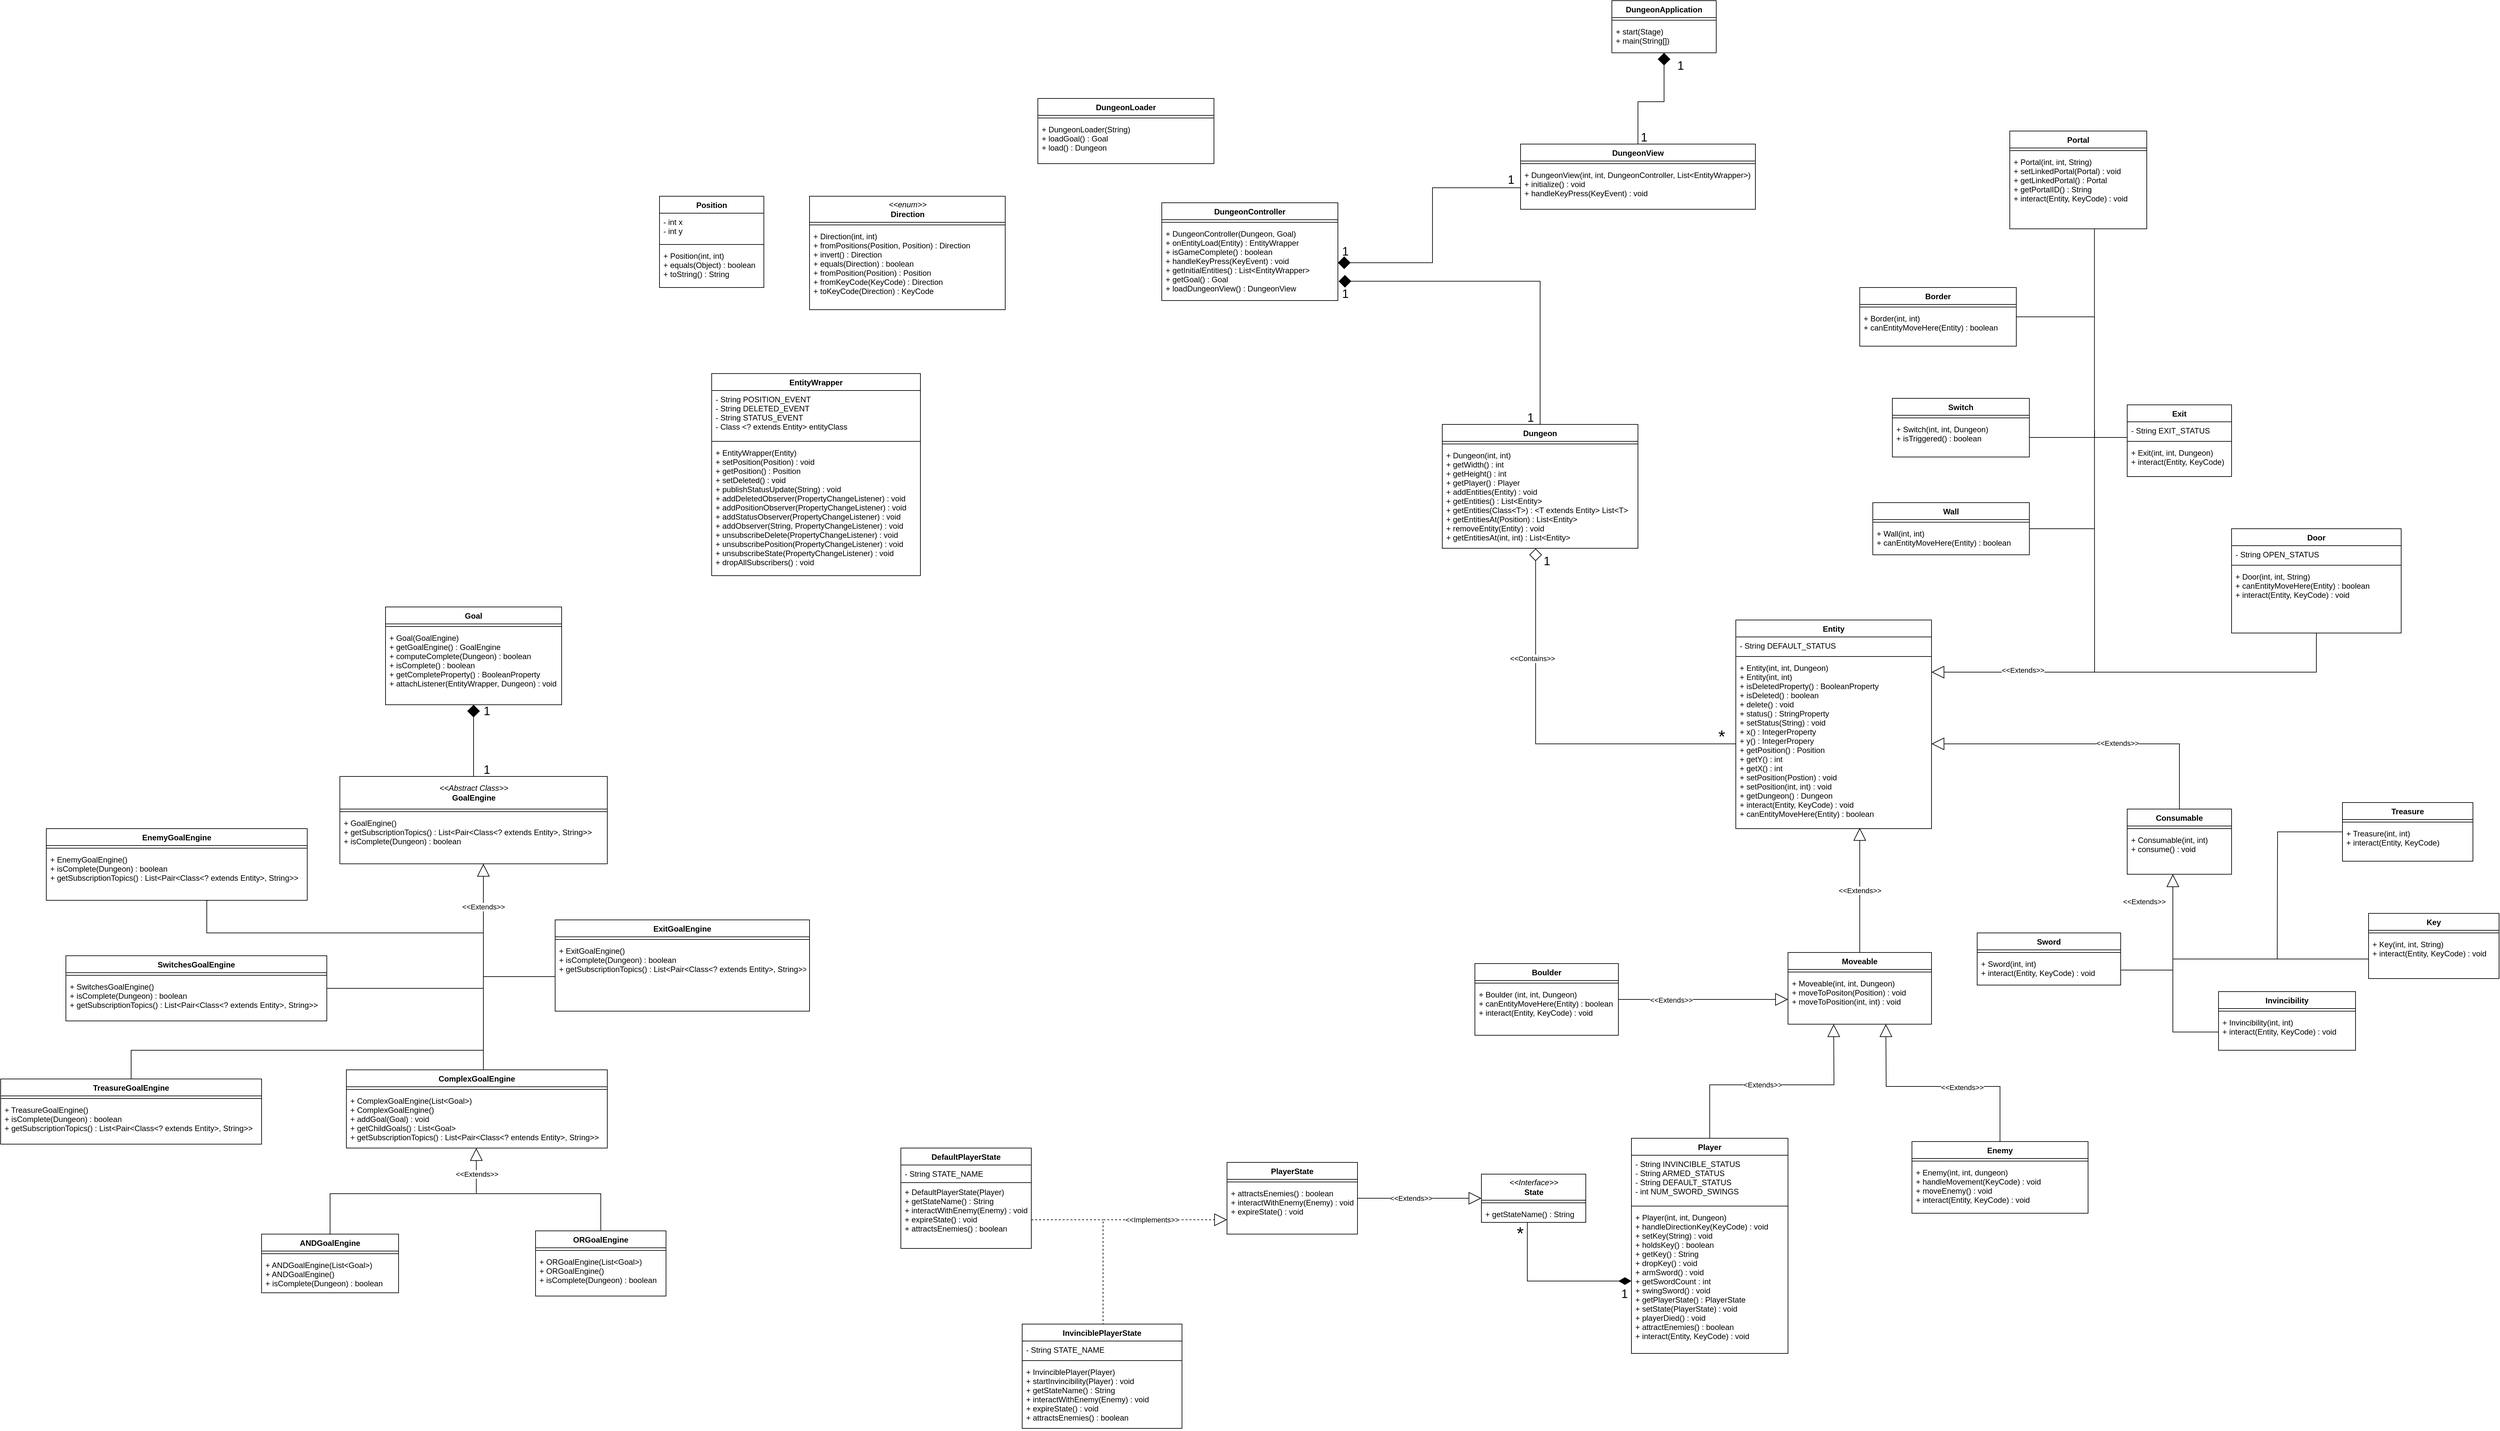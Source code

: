 <mxfile version="13.4.6" type="device"><diagram id="7VzgGKelNf8U2EnsqNXN" name="Page-1"><mxGraphModel dx="2218" dy="899" grid="1" gridSize="10" guides="1" tooltips="1" connect="1" arrows="1" fold="1" page="1" pageScale="1" pageWidth="827" pageHeight="1169" math="0" shadow="0"><root><mxCell id="0"/><mxCell id="1" parent="0"/><mxCell id="aM9Jt6fjU_p7ioCQJolm-163" style="edgeStyle=orthogonalEdgeStyle;rounded=0;orthogonalLoop=1;jettySize=auto;html=1;endArrow=block;endFill=0;endSize=17;" edge="1" parent="1" source="aM9Jt6fjU_p7ioCQJolm-29" target="aM9Jt6fjU_p7ioCQJolm-64"><mxGeometry relative="1" as="geometry"><Array as="points"><mxPoint x="2980" y="1080"/></Array></mxGeometry></mxCell><mxCell id="aM9Jt6fjU_p7ioCQJolm-164" value="&amp;lt;&amp;lt;Extends&amp;gt;&amp;gt;" style="edgeLabel;html=1;align=center;verticalAlign=middle;resizable=0;points=[];" vertex="1" connectable="0" parent="aM9Jt6fjU_p7ioCQJolm-163"><mxGeometry x="-0.045" y="1" relative="1" as="geometry"><mxPoint x="-200" y="-4" as="offset"/></mxGeometry></mxCell><mxCell id="aM9Jt6fjU_p7ioCQJolm-69" value="Exit" style="swimlane;fontStyle=1;align=center;verticalAlign=top;childLayout=stackLayout;horizontal=1;startSize=26;horizontalStack=0;resizeParent=1;resizeParentMax=0;resizeLast=0;collapsible=1;marginBottom=0;" vertex="1" parent="1"><mxGeometry x="2690" y="670" width="160" height="110" as="geometry"/></mxCell><mxCell id="aM9Jt6fjU_p7ioCQJolm-70" value="- String EXIT_STATUS" style="text;strokeColor=none;fillColor=none;align=left;verticalAlign=top;spacingLeft=4;spacingRight=4;overflow=hidden;rotatable=0;points=[[0,0.5],[1,0.5]];portConstraint=eastwest;" vertex="1" parent="aM9Jt6fjU_p7ioCQJolm-69"><mxGeometry y="26" width="160" height="26" as="geometry"/></mxCell><mxCell id="aM9Jt6fjU_p7ioCQJolm-71" value="" style="line;strokeWidth=1;fillColor=none;align=left;verticalAlign=middle;spacingTop=-1;spacingLeft=3;spacingRight=3;rotatable=0;labelPosition=right;points=[];portConstraint=eastwest;" vertex="1" parent="aM9Jt6fjU_p7ioCQJolm-69"><mxGeometry y="52" width="160" height="8" as="geometry"/></mxCell><mxCell id="aM9Jt6fjU_p7ioCQJolm-72" value="+ Exit(int, int, Dungeon)&#10;+ interact(Entity, KeyCode)" style="text;strokeColor=none;fillColor=none;align=left;verticalAlign=top;spacingLeft=4;spacingRight=4;overflow=hidden;rotatable=0;points=[[0,0.5],[1,0.5]];portConstraint=eastwest;" vertex="1" parent="aM9Jt6fjU_p7ioCQJolm-69"><mxGeometry y="60" width="160" height="50" as="geometry"/></mxCell><mxCell id="aM9Jt6fjU_p7ioCQJolm-173" style="edgeStyle=orthogonalEdgeStyle;rounded=0;orthogonalLoop=1;jettySize=auto;html=1;endArrow=none;endFill=0;endSize=17;" edge="1" parent="1" source="aM9Jt6fjU_p7ioCQJolm-127"><mxGeometry relative="1" as="geometry"><mxPoint x="2640" y="710.0" as="targetPoint"/><Array as="points"><mxPoint x="2640" y="720"/></Array></mxGeometry></mxCell><mxCell id="aM9Jt6fjU_p7ioCQJolm-127" value="Switch" style="swimlane;fontStyle=1;align=center;verticalAlign=top;childLayout=stackLayout;horizontal=1;startSize=26;horizontalStack=0;resizeParent=1;resizeParentMax=0;resizeLast=0;collapsible=1;marginBottom=0;" vertex="1" parent="1"><mxGeometry x="2330" y="660" width="210" height="90" as="geometry"/></mxCell><mxCell id="aM9Jt6fjU_p7ioCQJolm-129" value="" style="line;strokeWidth=1;fillColor=none;align=left;verticalAlign=middle;spacingTop=-1;spacingLeft=3;spacingRight=3;rotatable=0;labelPosition=right;points=[];portConstraint=eastwest;" vertex="1" parent="aM9Jt6fjU_p7ioCQJolm-127"><mxGeometry y="26" width="210" height="8" as="geometry"/></mxCell><mxCell id="aM9Jt6fjU_p7ioCQJolm-130" value="+ Switch(int, int, Dungeon)&#10;+ isTriggered() : boolean" style="text;strokeColor=none;fillColor=none;align=left;verticalAlign=top;spacingLeft=4;spacingRight=4;overflow=hidden;rotatable=0;points=[[0,0.5],[1,0.5]];portConstraint=eastwest;" vertex="1" parent="aM9Jt6fjU_p7ioCQJolm-127"><mxGeometry y="34" width="210" height="56" as="geometry"/></mxCell><mxCell id="aM9Jt6fjU_p7ioCQJolm-209" style="edgeStyle=orthogonalEdgeStyle;rounded=0;orthogonalLoop=1;jettySize=auto;html=1;entryX=0.5;entryY=0;entryDx=0;entryDy=0;startArrow=diamond;startFill=1;startSize=17;endArrow=none;endFill=0;endSize=17;strokeWidth=1;" edge="1" parent="1" source="aM9Jt6fjU_p7ioCQJolm-37" target="aM9Jt6fjU_p7ioCQJolm-49"><mxGeometry relative="1" as="geometry"/></mxCell><mxCell id="aM9Jt6fjU_p7ioCQJolm-37" value="DungeonApplication" style="swimlane;fontStyle=1;align=center;verticalAlign=top;childLayout=stackLayout;horizontal=1;startSize=26;horizontalStack=0;resizeParent=1;resizeParentMax=0;resizeLast=0;collapsible=1;marginBottom=0;" vertex="1" parent="1"><mxGeometry x="1900" y="50" width="160" height="80" as="geometry"/></mxCell><mxCell id="aM9Jt6fjU_p7ioCQJolm-39" value="" style="line;strokeWidth=1;fillColor=none;align=left;verticalAlign=middle;spacingTop=-1;spacingLeft=3;spacingRight=3;rotatable=0;labelPosition=right;points=[];portConstraint=eastwest;" vertex="1" parent="aM9Jt6fjU_p7ioCQJolm-37"><mxGeometry y="26" width="160" height="8" as="geometry"/></mxCell><mxCell id="aM9Jt6fjU_p7ioCQJolm-40" value="+ start(Stage)&#10;+ main(String[])" style="text;strokeColor=none;fillColor=none;align=left;verticalAlign=top;spacingLeft=4;spacingRight=4;overflow=hidden;rotatable=0;points=[[0,0.5],[1,0.5]];portConstraint=eastwest;" vertex="1" parent="aM9Jt6fjU_p7ioCQJolm-37"><mxGeometry y="34" width="160" height="46" as="geometry"/></mxCell><mxCell id="aM9Jt6fjU_p7ioCQJolm-61" value="Entity" style="swimlane;fontStyle=1;align=center;verticalAlign=top;childLayout=stackLayout;horizontal=1;startSize=26;horizontalStack=0;resizeParent=1;resizeParentMax=0;resizeLast=0;collapsible=1;marginBottom=0;" vertex="1" parent="1"><mxGeometry x="2090" y="1000" width="300" height="320" as="geometry"/></mxCell><mxCell id="aM9Jt6fjU_p7ioCQJolm-62" value="- String DEFAULT_STATUS" style="text;strokeColor=none;fillColor=none;align=left;verticalAlign=top;spacingLeft=4;spacingRight=4;overflow=hidden;rotatable=0;points=[[0,0.5],[1,0.5]];portConstraint=eastwest;" vertex="1" parent="aM9Jt6fjU_p7ioCQJolm-61"><mxGeometry y="26" width="300" height="26" as="geometry"/></mxCell><mxCell id="aM9Jt6fjU_p7ioCQJolm-63" value="" style="line;strokeWidth=1;fillColor=none;align=left;verticalAlign=middle;spacingTop=-1;spacingLeft=3;spacingRight=3;rotatable=0;labelPosition=right;points=[];portConstraint=eastwest;" vertex="1" parent="aM9Jt6fjU_p7ioCQJolm-61"><mxGeometry y="52" width="300" height="8" as="geometry"/></mxCell><mxCell id="aM9Jt6fjU_p7ioCQJolm-64" value="+ Entity(int, int, Dungeon)&#10;+ Entity(int, int)&#10;+ isDeletedProperty() : BooleanProperty&#10;+ isDeleted() : boolean&#10;+ delete() : void&#10;+ status() : StringProperty&#10;+ setStatus(String) : void&#10;+ x() : IntegerProperty&#10;+ y() : IntegerPropery&#10;+ getPosition() : Position&#10;+ getY() : int&#10;+ getX() : int&#10;+ setPosition(Postion) : void&#10;+ setPosition(int, int) : void&#10;+ getDungeon() : Dungeon&#10;+ interact(Entity, KeyCode) : void&#10;+ canEntityMoveHere(Entity) : boolean&#10;" style="text;strokeColor=none;fillColor=none;align=left;verticalAlign=top;spacingLeft=4;spacingRight=4;overflow=hidden;rotatable=0;points=[[0,0.5],[1,0.5]];portConstraint=eastwest;" vertex="1" parent="aM9Jt6fjU_p7ioCQJolm-61"><mxGeometry y="60" width="300" height="260" as="geometry"/></mxCell><mxCell id="aM9Jt6fjU_p7ioCQJolm-29" value="Door" style="swimlane;fontStyle=1;align=center;verticalAlign=top;childLayout=stackLayout;horizontal=1;startSize=26;horizontalStack=0;resizeParent=1;resizeParentMax=0;resizeLast=0;collapsible=1;marginBottom=0;" vertex="1" parent="1"><mxGeometry x="2850" y="860" width="260" height="160" as="geometry"/></mxCell><mxCell id="aM9Jt6fjU_p7ioCQJolm-30" value="- String OPEN_STATUS" style="text;strokeColor=none;fillColor=none;align=left;verticalAlign=top;spacingLeft=4;spacingRight=4;overflow=hidden;rotatable=0;points=[[0,0.5],[1,0.5]];portConstraint=eastwest;" vertex="1" parent="aM9Jt6fjU_p7ioCQJolm-29"><mxGeometry y="26" width="260" height="26" as="geometry"/></mxCell><mxCell id="aM9Jt6fjU_p7ioCQJolm-31" value="" style="line;strokeWidth=1;fillColor=none;align=left;verticalAlign=middle;spacingTop=-1;spacingLeft=3;spacingRight=3;rotatable=0;labelPosition=right;points=[];portConstraint=eastwest;" vertex="1" parent="aM9Jt6fjU_p7ioCQJolm-29"><mxGeometry y="52" width="260" height="8" as="geometry"/></mxCell><mxCell id="aM9Jt6fjU_p7ioCQJolm-32" value="+ Door(int, int, String)&#10;+ canEntityMoveHere(Entity) : boolean&#10;+ interact(Entity, KeyCode) : void" style="text;strokeColor=none;fillColor=none;align=left;verticalAlign=top;spacingLeft=4;spacingRight=4;overflow=hidden;rotatable=0;points=[[0,0.5],[1,0.5]];portConstraint=eastwest;" vertex="1" parent="aM9Jt6fjU_p7ioCQJolm-29"><mxGeometry y="60" width="260" height="100" as="geometry"/></mxCell><mxCell id="aM9Jt6fjU_p7ioCQJolm-49" value="DungeonView" style="swimlane;fontStyle=1;align=center;verticalAlign=top;childLayout=stackLayout;horizontal=1;startSize=26;horizontalStack=0;resizeParent=1;resizeParentMax=0;resizeLast=0;collapsible=1;marginBottom=0;" vertex="1" parent="1"><mxGeometry x="1760" y="270" width="360" height="100" as="geometry"/></mxCell><mxCell id="aM9Jt6fjU_p7ioCQJolm-51" value="" style="line;strokeWidth=1;fillColor=none;align=left;verticalAlign=middle;spacingTop=-1;spacingLeft=3;spacingRight=3;rotatable=0;labelPosition=right;points=[];portConstraint=eastwest;" vertex="1" parent="aM9Jt6fjU_p7ioCQJolm-49"><mxGeometry y="26" width="360" height="8" as="geometry"/></mxCell><mxCell id="aM9Jt6fjU_p7ioCQJolm-52" value="+ DungeonView(int, int, DungeonController, List&lt;EntityWrapper&gt;)&#10;+ initialize() : void&#10;+ handleKeyPress(KeyEvent) : void" style="text;strokeColor=none;fillColor=none;align=left;verticalAlign=top;spacingLeft=4;spacingRight=4;overflow=hidden;rotatable=0;points=[[0,0.5],[1,0.5]];portConstraint=eastwest;" vertex="1" parent="aM9Jt6fjU_p7ioCQJolm-49"><mxGeometry y="34" width="360" height="66" as="geometry"/></mxCell><mxCell id="aM9Jt6fjU_p7ioCQJolm-45" value="DungeonLoader" style="swimlane;fontStyle=1;align=center;verticalAlign=top;childLayout=stackLayout;horizontal=1;startSize=26;horizontalStack=0;resizeParent=1;resizeParentMax=0;resizeLast=0;collapsible=1;marginBottom=0;" vertex="1" parent="1"><mxGeometry x="1020" y="200" width="270" height="100" as="geometry"/></mxCell><mxCell id="aM9Jt6fjU_p7ioCQJolm-47" value="" style="line;strokeWidth=1;fillColor=none;align=left;verticalAlign=middle;spacingTop=-1;spacingLeft=3;spacingRight=3;rotatable=0;labelPosition=right;points=[];portConstraint=eastwest;" vertex="1" parent="aM9Jt6fjU_p7ioCQJolm-45"><mxGeometry y="26" width="270" height="8" as="geometry"/></mxCell><mxCell id="aM9Jt6fjU_p7ioCQJolm-48" value="+ DungeonLoader(String)&#10;+ loadGoal() : Goal&#10;+ load() : Dungeon" style="text;strokeColor=none;fillColor=none;align=left;verticalAlign=top;spacingLeft=4;spacingRight=4;overflow=hidden;rotatable=0;points=[[0,0.5],[1,0.5]];portConstraint=eastwest;" vertex="1" parent="aM9Jt6fjU_p7ioCQJolm-45"><mxGeometry y="34" width="270" height="66" as="geometry"/></mxCell><mxCell id="aM9Jt6fjU_p7ioCQJolm-25" value="Direction" style="swimlane;fontStyle=1;align=center;verticalAlign=top;childLayout=stackLayout;horizontal=1;startSize=0;horizontalStack=0;resizeParent=1;resizeParentMax=0;resizeLast=0;collapsible=1;marginBottom=0;" vertex="1" parent="1"><mxGeometry x="670" y="350" width="300" height="174" as="geometry"/></mxCell><mxCell id="aM9Jt6fjU_p7ioCQJolm-221" value="&lt;i&gt;&amp;lt;&amp;lt;enum&amp;gt;&amp;gt;&lt;/i&gt;&lt;br&gt;&lt;b&gt;Direction&lt;/b&gt;" style="html=1;" vertex="1" parent="aM9Jt6fjU_p7ioCQJolm-25"><mxGeometry width="300" height="40" as="geometry"/></mxCell><mxCell id="aM9Jt6fjU_p7ioCQJolm-27" value="" style="line;strokeWidth=1;fillColor=none;align=left;verticalAlign=middle;spacingTop=-1;spacingLeft=3;spacingRight=3;rotatable=0;labelPosition=right;points=[];portConstraint=eastwest;" vertex="1" parent="aM9Jt6fjU_p7ioCQJolm-25"><mxGeometry y="40" width="300" height="8" as="geometry"/></mxCell><mxCell id="aM9Jt6fjU_p7ioCQJolm-28" value="+ Direction(int, int)&#10;+ fromPositions(Position, Position) : Direction&#10;+ invert() : Direction&#10;+ equals(Direction) : boolean&#10;+ fromPosition(Position) : Position&#10;+ fromKeyCode(KeyCode) : Direction&#10;+ toKeyCode(Direction) : KeyCode" style="text;strokeColor=none;fillColor=none;align=left;verticalAlign=top;spacingLeft=4;spacingRight=4;overflow=hidden;rotatable=0;points=[[0,0.5],[1,0.5]];portConstraint=eastwest;" vertex="1" parent="aM9Jt6fjU_p7ioCQJolm-25"><mxGeometry y="48" width="300" height="126" as="geometry"/></mxCell><mxCell id="aM9Jt6fjU_p7ioCQJolm-94" value="Key" style="swimlane;fontStyle=1;align=center;verticalAlign=top;childLayout=stackLayout;horizontal=1;startSize=26;horizontalStack=0;resizeParent=1;resizeParentMax=0;resizeLast=0;collapsible=1;marginBottom=0;" vertex="1" parent="1"><mxGeometry x="3060" y="1450" width="200" height="100" as="geometry"/></mxCell><mxCell id="aM9Jt6fjU_p7ioCQJolm-96" value="" style="line;strokeWidth=1;fillColor=none;align=left;verticalAlign=middle;spacingTop=-1;spacingLeft=3;spacingRight=3;rotatable=0;labelPosition=right;points=[];portConstraint=eastwest;" vertex="1" parent="aM9Jt6fjU_p7ioCQJolm-94"><mxGeometry y="26" width="200" height="8" as="geometry"/></mxCell><mxCell id="aM9Jt6fjU_p7ioCQJolm-97" value="+ Key(int, int, String)&#10;+ interact(Entity, KeyCode) : void" style="text;strokeColor=none;fillColor=none;align=left;verticalAlign=top;spacingLeft=4;spacingRight=4;overflow=hidden;rotatable=0;points=[[0,0.5],[1,0.5]];portConstraint=eastwest;" vertex="1" parent="aM9Jt6fjU_p7ioCQJolm-94"><mxGeometry y="34" width="200" height="66" as="geometry"/></mxCell><mxCell id="aM9Jt6fjU_p7ioCQJolm-177" style="edgeStyle=orthogonalEdgeStyle;rounded=0;orthogonalLoop=1;jettySize=auto;html=1;endArrow=none;endFill=0;endSize=17;" edge="1" parent="1" source="aM9Jt6fjU_p7ioCQJolm-147"><mxGeometry relative="1" as="geometry"><mxPoint x="2640" y="860" as="targetPoint"/></mxGeometry></mxCell><mxCell id="aM9Jt6fjU_p7ioCQJolm-147" value="Wall" style="swimlane;fontStyle=1;align=center;verticalAlign=top;childLayout=stackLayout;horizontal=1;startSize=26;horizontalStack=0;resizeParent=1;resizeParentMax=0;resizeLast=0;collapsible=1;marginBottom=0;" vertex="1" parent="1"><mxGeometry x="2300" y="820" width="240" height="80" as="geometry"/></mxCell><mxCell id="aM9Jt6fjU_p7ioCQJolm-149" value="" style="line;strokeWidth=1;fillColor=none;align=left;verticalAlign=middle;spacingTop=-1;spacingLeft=3;spacingRight=3;rotatable=0;labelPosition=right;points=[];portConstraint=eastwest;" vertex="1" parent="aM9Jt6fjU_p7ioCQJolm-147"><mxGeometry y="26" width="240" height="8" as="geometry"/></mxCell><mxCell id="aM9Jt6fjU_p7ioCQJolm-150" value="+ Wall(int, int)&#10;+ canEntityMoveHere(Entity) : boolean" style="text;strokeColor=none;fillColor=none;align=left;verticalAlign=top;spacingLeft=4;spacingRight=4;overflow=hidden;rotatable=0;points=[[0,0.5],[1,0.5]];portConstraint=eastwest;" vertex="1" parent="aM9Jt6fjU_p7ioCQJolm-147"><mxGeometry y="34" width="240" height="46" as="geometry"/></mxCell><mxCell id="aM9Jt6fjU_p7ioCQJolm-157" style="edgeStyle=orthogonalEdgeStyle;rounded=0;orthogonalLoop=1;jettySize=auto;html=1;exitX=0.5;exitY=0;exitDx=0;exitDy=0;endArrow=block;endFill=0;endSize=17;" edge="1" parent="1" source="aM9Jt6fjU_p7ioCQJolm-106"><mxGeometry relative="1" as="geometry"><mxPoint x="2240" y="1620" as="targetPoint"/></mxGeometry></mxCell><mxCell id="aM9Jt6fjU_p7ioCQJolm-158" value="&amp;lt;Extends&amp;gt;&amp;gt;" style="edgeLabel;html=1;align=center;verticalAlign=middle;resizable=0;points=[];" vertex="1" connectable="0" parent="aM9Jt6fjU_p7ioCQJolm-157"><mxGeometry x="-0.161" y="2" relative="1" as="geometry"><mxPoint x="9.47" y="1.47" as="offset"/></mxGeometry></mxCell><mxCell id="aM9Jt6fjU_p7ioCQJolm-119" value="Position" style="swimlane;fontStyle=1;align=center;verticalAlign=top;childLayout=stackLayout;horizontal=1;startSize=26;horizontalStack=0;resizeParent=1;resizeParentMax=0;resizeLast=0;collapsible=1;marginBottom=0;" vertex="1" parent="1"><mxGeometry x="440" y="350" width="160" height="140" as="geometry"/></mxCell><mxCell id="aM9Jt6fjU_p7ioCQJolm-120" value="- int x&#10;- int y" style="text;strokeColor=none;fillColor=none;align=left;verticalAlign=top;spacingLeft=4;spacingRight=4;overflow=hidden;rotatable=0;points=[[0,0.5],[1,0.5]];portConstraint=eastwest;" vertex="1" parent="aM9Jt6fjU_p7ioCQJolm-119"><mxGeometry y="26" width="160" height="44" as="geometry"/></mxCell><mxCell id="aM9Jt6fjU_p7ioCQJolm-121" value="" style="line;strokeWidth=1;fillColor=none;align=left;verticalAlign=middle;spacingTop=-1;spacingLeft=3;spacingRight=3;rotatable=0;labelPosition=right;points=[];portConstraint=eastwest;" vertex="1" parent="aM9Jt6fjU_p7ioCQJolm-119"><mxGeometry y="70" width="160" height="8" as="geometry"/></mxCell><mxCell id="aM9Jt6fjU_p7ioCQJolm-122" value="+ Position(int, int)&#10;+ equals(Object) : boolean&#10;+ toString() : String" style="text;strokeColor=none;fillColor=none;align=left;verticalAlign=top;spacingLeft=4;spacingRight=4;overflow=hidden;rotatable=0;points=[[0,0.5],[1,0.5]];portConstraint=eastwest;" vertex="1" parent="aM9Jt6fjU_p7ioCQJolm-119"><mxGeometry y="78" width="160" height="62" as="geometry"/></mxCell><mxCell id="aM9Jt6fjU_p7ioCQJolm-207" style="edgeStyle=orthogonalEdgeStyle;rounded=0;orthogonalLoop=1;jettySize=auto;html=1;entryX=0.5;entryY=0;entryDx=0;entryDy=0;startArrow=diamond;startFill=1;startSize=17;endArrow=none;endFill=0;endSize=17;strokeWidth=1;exitX=1.004;exitY=0.745;exitDx=0;exitDy=0;exitPerimeter=0;" edge="1" parent="1" source="aM9Jt6fjU_p7ioCQJolm-44" target="aM9Jt6fjU_p7ioCQJolm-33"><mxGeometry relative="1" as="geometry"><Array as="points"><mxPoint x="1790" y="480"/></Array></mxGeometry></mxCell><mxCell id="aM9Jt6fjU_p7ioCQJolm-41" value="DungeonController" style="swimlane;fontStyle=1;align=center;verticalAlign=top;childLayout=stackLayout;horizontal=1;startSize=26;horizontalStack=0;resizeParent=1;resizeParentMax=0;resizeLast=0;collapsible=1;marginBottom=0;" vertex="1" parent="1"><mxGeometry x="1210" y="360" width="270" height="150" as="geometry"/></mxCell><mxCell id="aM9Jt6fjU_p7ioCQJolm-43" value="" style="line;strokeWidth=1;fillColor=none;align=left;verticalAlign=middle;spacingTop=-1;spacingLeft=3;spacingRight=3;rotatable=0;labelPosition=right;points=[];portConstraint=eastwest;" vertex="1" parent="aM9Jt6fjU_p7ioCQJolm-41"><mxGeometry y="26" width="270" height="8" as="geometry"/></mxCell><mxCell id="aM9Jt6fjU_p7ioCQJolm-44" value="+ DungeonController(Dungeon, Goal)&#10;+ onEntityLoad(Entity) : EntityWrapper&#10;+ isGameComplete() : boolean&#10;+ handleKeyPress(KeyEvent) : void&#10;+ getInitialEntities() : List&lt;EntityWrapper&gt;&#10;+ getGoal() : Goal&#10;+ loadDungeonView() : DungeonView" style="text;strokeColor=none;fillColor=none;align=left;verticalAlign=top;spacingLeft=4;spacingRight=4;overflow=hidden;rotatable=0;points=[[0,0.5],[1,0.5]];portConstraint=eastwest;" vertex="1" parent="aM9Jt6fjU_p7ioCQJolm-41"><mxGeometry y="34" width="270" height="116" as="geometry"/></mxCell><mxCell id="aM9Jt6fjU_p7ioCQJolm-65" value="EntityWrapper" style="swimlane;fontStyle=1;align=center;verticalAlign=top;childLayout=stackLayout;horizontal=1;startSize=26;horizontalStack=0;resizeParent=1;resizeParentMax=0;resizeLast=0;collapsible=1;marginBottom=0;" vertex="1" parent="1"><mxGeometry x="520" y="622" width="320" height="310" as="geometry"/></mxCell><mxCell id="aM9Jt6fjU_p7ioCQJolm-66" value="- String POSITION_EVENT&#10;- String DELETED_EVENT&#10;- String STATUS_EVENT&#10;- Class &lt;? extends Entity&gt; entityClass" style="text;strokeColor=none;fillColor=none;align=left;verticalAlign=top;spacingLeft=4;spacingRight=4;overflow=hidden;rotatable=0;points=[[0,0.5],[1,0.5]];portConstraint=eastwest;" vertex="1" parent="aM9Jt6fjU_p7ioCQJolm-65"><mxGeometry y="26" width="320" height="74" as="geometry"/></mxCell><mxCell id="aM9Jt6fjU_p7ioCQJolm-67" value="" style="line;strokeWidth=1;fillColor=none;align=left;verticalAlign=middle;spacingTop=-1;spacingLeft=3;spacingRight=3;rotatable=0;labelPosition=right;points=[];portConstraint=eastwest;" vertex="1" parent="aM9Jt6fjU_p7ioCQJolm-65"><mxGeometry y="100" width="320" height="8" as="geometry"/></mxCell><mxCell id="aM9Jt6fjU_p7ioCQJolm-68" value="+ EntityWrapper(Entity)&#10;+ setPosition(Position) : void&#10;+ getPosition() : Position&#10;+ setDeleted() : void&#10;+ publishStatusUpdate(String) : void&#10;+ addDeletedObserver(PropertyChangeListener) : void&#10;+ addPositionObserver(PropertyChangeListener) : void&#10;+ addStatusObserver(PropertyChangeListener) : void&#10;+ addObserver(String, PropertyChangeListener) : void&#10;+ unsubscribeDelete(PropertyChangeListener) : void&#10;+ unsubscribePosition(PropertyChangeListener) : void&#10;+ unsubscribeState(PropertyChangeListener) : void&#10;+ dropAllSubscribers() : void" style="text;strokeColor=none;fillColor=none;align=left;verticalAlign=top;spacingLeft=4;spacingRight=4;overflow=hidden;rotatable=0;points=[[0,0.5],[1,0.5]];portConstraint=eastwest;" vertex="1" parent="aM9Jt6fjU_p7ioCQJolm-65"><mxGeometry y="108" width="320" height="202" as="geometry"/></mxCell><mxCell id="aM9Jt6fjU_p7ioCQJolm-106" value="Player" style="swimlane;fontStyle=1;align=center;verticalAlign=top;childLayout=stackLayout;horizontal=1;startSize=26;horizontalStack=0;resizeParent=1;resizeParentMax=0;resizeLast=0;collapsible=1;marginBottom=0;" vertex="1" parent="1"><mxGeometry x="1930" y="1795" width="240" height="330" as="geometry"/></mxCell><mxCell id="aM9Jt6fjU_p7ioCQJolm-107" value="- String INVINCIBLE_STATUS&#10;- String ARMED_STATUS&#10;- String DEFAULT_STATUS&#10;- int NUM_SWORD_SWINGS" style="text;strokeColor=none;fillColor=none;align=left;verticalAlign=top;spacingLeft=4;spacingRight=4;overflow=hidden;rotatable=0;points=[[0,0.5],[1,0.5]];portConstraint=eastwest;" vertex="1" parent="aM9Jt6fjU_p7ioCQJolm-106"><mxGeometry y="26" width="240" height="74" as="geometry"/></mxCell><mxCell id="aM9Jt6fjU_p7ioCQJolm-108" value="" style="line;strokeWidth=1;fillColor=none;align=left;verticalAlign=middle;spacingTop=-1;spacingLeft=3;spacingRight=3;rotatable=0;labelPosition=right;points=[];portConstraint=eastwest;" vertex="1" parent="aM9Jt6fjU_p7ioCQJolm-106"><mxGeometry y="100" width="240" height="8" as="geometry"/></mxCell><mxCell id="aM9Jt6fjU_p7ioCQJolm-109" value="+ Player(int, int, Dungeon)&#10;+ handleDirectionKey(KeyCode) : void&#10;+ setKey(String) : void&#10;+ holdsKey() : boolean&#10;+ getKey() : String&#10;+ dropKey() : void&#10;+ armSword() : void&#10;+ getSwordCount : int&#10;+ swingSword() : void&#10;+ getPlayerState() : PlayerState&#10;+ setState(PlayerState) : void&#10;+ playerDied() : void&#10;+ attractEnemies() : boolean&#10;+ interact(Entity, KeyCode) : void" style="text;strokeColor=none;fillColor=none;align=left;verticalAlign=top;spacingLeft=4;spacingRight=4;overflow=hidden;rotatable=0;points=[[0,0.5],[1,0.5]];portConstraint=eastwest;" vertex="1" parent="aM9Jt6fjU_p7ioCQJolm-106"><mxGeometry y="108" width="240" height="222" as="geometry"/></mxCell><mxCell id="aM9Jt6fjU_p7ioCQJolm-159" style="edgeStyle=orthogonalEdgeStyle;rounded=0;orthogonalLoop=1;jettySize=auto;html=1;exitX=0.5;exitY=0;exitDx=0;exitDy=0;endArrow=block;endFill=0;endSize=17;" edge="1" parent="1" source="aM9Jt6fjU_p7ioCQJolm-53"><mxGeometry relative="1" as="geometry"><mxPoint x="2320" y="1620" as="targetPoint"/></mxGeometry></mxCell><mxCell id="aM9Jt6fjU_p7ioCQJolm-160" value="&amp;lt;&amp;lt;Extends&amp;gt;&amp;gt;" style="edgeLabel;html=1;align=center;verticalAlign=middle;resizable=0;points=[];" vertex="1" connectable="0" parent="aM9Jt6fjU_p7ioCQJolm-159"><mxGeometry x="-0.196" y="1" relative="1" as="geometry"><mxPoint as="offset"/></mxGeometry></mxCell><mxCell id="aM9Jt6fjU_p7ioCQJolm-53" value="Enemy" style="swimlane;fontStyle=1;align=center;verticalAlign=top;childLayout=stackLayout;horizontal=1;startSize=26;horizontalStack=0;resizeParent=1;resizeParentMax=0;resizeLast=0;collapsible=1;marginBottom=0;" vertex="1" parent="1"><mxGeometry x="2360" y="1800" width="270" height="110" as="geometry"/></mxCell><mxCell id="aM9Jt6fjU_p7ioCQJolm-55" value="" style="line;strokeWidth=1;fillColor=none;align=left;verticalAlign=middle;spacingTop=-1;spacingLeft=3;spacingRight=3;rotatable=0;labelPosition=right;points=[];portConstraint=eastwest;" vertex="1" parent="aM9Jt6fjU_p7ioCQJolm-53"><mxGeometry y="26" width="270" height="8" as="geometry"/></mxCell><mxCell id="aM9Jt6fjU_p7ioCQJolm-56" value="+ Enemy(int, int, dungeon) &#10;+ handleMovement(KeyCode) : void&#10;+ moveEnemy() : void&#10;+ interact(Entity, KeyCode) : void" style="text;strokeColor=none;fillColor=none;align=left;verticalAlign=top;spacingLeft=4;spacingRight=4;overflow=hidden;rotatable=0;points=[[0,0.5],[1,0.5]];portConstraint=eastwest;" vertex="1" parent="aM9Jt6fjU_p7ioCQJolm-53"><mxGeometry y="34" width="270" height="76" as="geometry"/></mxCell><mxCell id="aM9Jt6fjU_p7ioCQJolm-161" style="edgeStyle=orthogonalEdgeStyle;rounded=0;orthogonalLoop=1;jettySize=auto;html=1;entryX=0;entryY=0.5;entryDx=0;entryDy=0;endArrow=block;endFill=0;endSize=17;" edge="1" parent="1" source="aM9Jt6fjU_p7ioCQJolm-9" target="aM9Jt6fjU_p7ioCQJolm-101"><mxGeometry relative="1" as="geometry"/></mxCell><mxCell id="aM9Jt6fjU_p7ioCQJolm-162" value="&amp;lt;&amp;lt;Extends&amp;gt;&amp;gt;" style="edgeLabel;html=1;align=center;verticalAlign=middle;resizable=0;points=[];" vertex="1" connectable="0" parent="aM9Jt6fjU_p7ioCQJolm-161"><mxGeometry x="-0.377" y="-1" relative="1" as="geometry"><mxPoint as="offset"/></mxGeometry></mxCell><mxCell id="aM9Jt6fjU_p7ioCQJolm-9" value="Boulder" style="swimlane;fontStyle=1;align=center;verticalAlign=top;childLayout=stackLayout;horizontal=1;startSize=26;horizontalStack=0;resizeParent=1;resizeParentMax=0;resizeLast=0;collapsible=1;marginBottom=0;" vertex="1" parent="1"><mxGeometry x="1690" y="1527" width="220" height="110" as="geometry"/></mxCell><mxCell id="aM9Jt6fjU_p7ioCQJolm-11" value="" style="line;strokeWidth=1;fillColor=none;align=left;verticalAlign=middle;spacingTop=-1;spacingLeft=3;spacingRight=3;rotatable=0;labelPosition=right;points=[];portConstraint=eastwest;" vertex="1" parent="aM9Jt6fjU_p7ioCQJolm-9"><mxGeometry y="26" width="220" height="8" as="geometry"/></mxCell><mxCell id="aM9Jt6fjU_p7ioCQJolm-12" value="+ Boulder (int, int, Dungeon)&#10;+ canEntityMoveHere(Entity) : boolean&#10;+ interact(Entity, KeyCode) : void" style="text;strokeColor=none;fillColor=none;align=left;verticalAlign=top;spacingLeft=4;spacingRight=4;overflow=hidden;rotatable=0;points=[[0,0.5],[1,0.5]];portConstraint=eastwest;" vertex="1" parent="aM9Jt6fjU_p7ioCQJolm-9"><mxGeometry y="34" width="220" height="76" as="geometry"/></mxCell><mxCell id="aM9Jt6fjU_p7ioCQJolm-167" style="edgeStyle=orthogonalEdgeStyle;rounded=0;orthogonalLoop=1;jettySize=auto;html=1;endArrow=none;endFill=0;endSize=17;exitX=0;exitY=0.5;exitDx=0;exitDy=0;" edge="1" parent="1" source="aM9Jt6fjU_p7ioCQJolm-89"><mxGeometry relative="1" as="geometry"><mxPoint x="2760" y="1440" as="targetPoint"/><Array as="points"><mxPoint x="2760" y="1632"/></Array></mxGeometry></mxCell><mxCell id="aM9Jt6fjU_p7ioCQJolm-86" value="Invincibility" style="swimlane;fontStyle=1;align=center;verticalAlign=top;childLayout=stackLayout;horizontal=1;startSize=26;horizontalStack=0;resizeParent=1;resizeParentMax=0;resizeLast=0;collapsible=1;marginBottom=0;" vertex="1" parent="1"><mxGeometry x="2830" y="1570" width="210" height="90" as="geometry"/></mxCell><mxCell id="aM9Jt6fjU_p7ioCQJolm-88" value="" style="line;strokeWidth=1;fillColor=none;align=left;verticalAlign=middle;spacingTop=-1;spacingLeft=3;spacingRight=3;rotatable=0;labelPosition=right;points=[];portConstraint=eastwest;" vertex="1" parent="aM9Jt6fjU_p7ioCQJolm-86"><mxGeometry y="26" width="210" height="8" as="geometry"/></mxCell><mxCell id="aM9Jt6fjU_p7ioCQJolm-89" value="+ Invincibility(int, int)&#10;+ interact(Entity, KeyCode) : void" style="text;strokeColor=none;fillColor=none;align=left;verticalAlign=top;spacingLeft=4;spacingRight=4;overflow=hidden;rotatable=0;points=[[0,0.5],[1,0.5]];portConstraint=eastwest;" vertex="1" parent="aM9Jt6fjU_p7ioCQJolm-86"><mxGeometry y="34" width="210" height="56" as="geometry"/></mxCell><mxCell id="aM9Jt6fjU_p7ioCQJolm-135" value="Sword" style="swimlane;fontStyle=1;align=center;verticalAlign=top;childLayout=stackLayout;horizontal=1;startSize=26;horizontalStack=0;resizeParent=1;resizeParentMax=0;resizeLast=0;collapsible=1;marginBottom=0;" vertex="1" parent="1"><mxGeometry x="2460" y="1480" width="220" height="80" as="geometry"/></mxCell><mxCell id="aM9Jt6fjU_p7ioCQJolm-137" value="" style="line;strokeWidth=1;fillColor=none;align=left;verticalAlign=middle;spacingTop=-1;spacingLeft=3;spacingRight=3;rotatable=0;labelPosition=right;points=[];portConstraint=eastwest;" vertex="1" parent="aM9Jt6fjU_p7ioCQJolm-135"><mxGeometry y="26" width="220" height="8" as="geometry"/></mxCell><mxCell id="aM9Jt6fjU_p7ioCQJolm-138" value="+ Sword(int, int)&#10;+ interact(Entity, KeyCode) : void" style="text;strokeColor=none;fillColor=none;align=left;verticalAlign=top;spacingLeft=4;spacingRight=4;overflow=hidden;rotatable=0;points=[[0,0.5],[1,0.5]];portConstraint=eastwest;" vertex="1" parent="aM9Jt6fjU_p7ioCQJolm-135"><mxGeometry y="34" width="220" height="46" as="geometry"/></mxCell><mxCell id="aM9Jt6fjU_p7ioCQJolm-17" value="Consumable" style="swimlane;fontStyle=1;align=center;verticalAlign=top;childLayout=stackLayout;horizontal=1;startSize=26;horizontalStack=0;resizeParent=1;resizeParentMax=0;resizeLast=0;collapsible=1;marginBottom=0;" vertex="1" parent="1"><mxGeometry x="2690" y="1290" width="160" height="100" as="geometry"/></mxCell><mxCell id="aM9Jt6fjU_p7ioCQJolm-19" value="" style="line;strokeWidth=1;fillColor=none;align=left;verticalAlign=middle;spacingTop=-1;spacingLeft=3;spacingRight=3;rotatable=0;labelPosition=right;points=[];portConstraint=eastwest;" vertex="1" parent="aM9Jt6fjU_p7ioCQJolm-17"><mxGeometry y="26" width="160" height="8" as="geometry"/></mxCell><mxCell id="aM9Jt6fjU_p7ioCQJolm-20" value="+ Consumable(int, int)&#10;+ consume() : void" style="text;strokeColor=none;fillColor=none;align=left;verticalAlign=top;spacingLeft=4;spacingRight=4;overflow=hidden;rotatable=0;points=[[0,0.5],[1,0.5]];portConstraint=eastwest;" vertex="1" parent="aM9Jt6fjU_p7ioCQJolm-17"><mxGeometry y="34" width="160" height="66" as="geometry"/></mxCell><mxCell id="aM9Jt6fjU_p7ioCQJolm-176" style="edgeStyle=orthogonalEdgeStyle;rounded=0;orthogonalLoop=1;jettySize=auto;html=1;endArrow=none;endFill=0;endSize=17;" edge="1" parent="1" source="aM9Jt6fjU_p7ioCQJolm-139"><mxGeometry relative="1" as="geometry"><mxPoint x="2920" y="1520" as="targetPoint"/></mxGeometry></mxCell><mxCell id="aM9Jt6fjU_p7ioCQJolm-139" value="Treasure" style="swimlane;fontStyle=1;align=center;verticalAlign=top;childLayout=stackLayout;horizontal=1;startSize=26;horizontalStack=0;resizeParent=1;resizeParentMax=0;resizeLast=0;collapsible=1;marginBottom=0;" vertex="1" parent="1"><mxGeometry x="3020" y="1280" width="200" height="90" as="geometry"/></mxCell><mxCell id="aM9Jt6fjU_p7ioCQJolm-141" value="" style="line;strokeWidth=1;fillColor=none;align=left;verticalAlign=middle;spacingTop=-1;spacingLeft=3;spacingRight=3;rotatable=0;labelPosition=right;points=[];portConstraint=eastwest;" vertex="1" parent="aM9Jt6fjU_p7ioCQJolm-139"><mxGeometry y="26" width="200" height="8" as="geometry"/></mxCell><mxCell id="aM9Jt6fjU_p7ioCQJolm-142" value="+ Treasure(int, int)&#10;+ interact(Entity, KeyCode)" style="text;strokeColor=none;fillColor=none;align=left;verticalAlign=top;spacingLeft=4;spacingRight=4;overflow=hidden;rotatable=0;points=[[0,0.5],[1,0.5]];portConstraint=eastwest;" vertex="1" parent="aM9Jt6fjU_p7ioCQJolm-139"><mxGeometry y="34" width="200" height="56" as="geometry"/></mxCell><mxCell id="aM9Jt6fjU_p7ioCQJolm-154" style="edgeStyle=orthogonalEdgeStyle;rounded=0;orthogonalLoop=1;jettySize=auto;html=1;exitX=0.5;exitY=0;exitDx=0;exitDy=0;endArrow=block;endFill=0;endSize=17;" edge="1" parent="1" source="aM9Jt6fjU_p7ioCQJolm-17" target="aM9Jt6fjU_p7ioCQJolm-64"><mxGeometry relative="1" as="geometry"><Array as="points"><mxPoint x="2770" y="1190"/></Array></mxGeometry></mxCell><mxCell id="aM9Jt6fjU_p7ioCQJolm-156" value="&amp;lt;&amp;lt;Extends&amp;gt;&amp;gt;" style="edgeLabel;html=1;align=center;verticalAlign=middle;resizable=0;points=[];" vertex="1" connectable="0" parent="aM9Jt6fjU_p7ioCQJolm-154"><mxGeometry x="-0.188" y="-1" relative="1" as="geometry"><mxPoint as="offset"/></mxGeometry></mxCell><mxCell id="aM9Jt6fjU_p7ioCQJolm-153" value="&amp;lt;&amp;lt;Extends&amp;gt;&amp;gt;" style="edgeStyle=orthogonalEdgeStyle;rounded=0;orthogonalLoop=1;jettySize=auto;html=1;exitX=0.5;exitY=0;exitDx=0;exitDy=0;endArrow=block;endFill=0;endSize=17;" edge="1" parent="1" source="aM9Jt6fjU_p7ioCQJolm-98"><mxGeometry relative="1" as="geometry"><mxPoint x="2280" y="1319" as="targetPoint"/></mxGeometry></mxCell><mxCell id="aM9Jt6fjU_p7ioCQJolm-98" value="Moveable" style="swimlane;fontStyle=1;align=center;verticalAlign=top;childLayout=stackLayout;horizontal=1;startSize=26;horizontalStack=0;resizeParent=1;resizeParentMax=0;resizeLast=0;collapsible=1;marginBottom=0;" vertex="1" parent="1"><mxGeometry x="2170" y="1510" width="220" height="110" as="geometry"/></mxCell><mxCell id="aM9Jt6fjU_p7ioCQJolm-100" value="" style="line;strokeWidth=1;fillColor=none;align=left;verticalAlign=middle;spacingTop=-1;spacingLeft=3;spacingRight=3;rotatable=0;labelPosition=right;points=[];portConstraint=eastwest;" vertex="1" parent="aM9Jt6fjU_p7ioCQJolm-98"><mxGeometry y="26" width="220" height="8" as="geometry"/></mxCell><mxCell id="aM9Jt6fjU_p7ioCQJolm-101" value="+ Moveable(int, int, Dungeon)&#10;+ moveToPositon(Position) : void&#10;+ moveToPosition(int, int) : void" style="text;strokeColor=none;fillColor=none;align=left;verticalAlign=top;spacingLeft=4;spacingRight=4;overflow=hidden;rotatable=0;points=[[0,0.5],[1,0.5]];portConstraint=eastwest;" vertex="1" parent="aM9Jt6fjU_p7ioCQJolm-98"><mxGeometry y="34" width="220" height="76" as="geometry"/></mxCell><mxCell id="aM9Jt6fjU_p7ioCQJolm-169" style="edgeStyle=orthogonalEdgeStyle;rounded=0;orthogonalLoop=1;jettySize=auto;html=1;exitX=0;exitY=0.5;exitDx=0;exitDy=0;endArrow=block;endFill=0;endSize=17;" edge="1" parent="1" source="aM9Jt6fjU_p7ioCQJolm-97"><mxGeometry relative="1" as="geometry"><mxPoint x="2760" y="1390" as="targetPoint"/><Array as="points"><mxPoint x="3060" y="1520"/><mxPoint x="2760" y="1520"/></Array></mxGeometry></mxCell><mxCell id="aM9Jt6fjU_p7ioCQJolm-174" value="&amp;lt;&amp;lt;Extends&amp;gt;&amp;gt;" style="edgeLabel;html=1;align=center;verticalAlign=middle;resizable=0;points=[];" vertex="1" connectable="0" parent="aM9Jt6fjU_p7ioCQJolm-169"><mxGeometry x="0.397" y="-45" relative="1" as="geometry"><mxPoint x="-45" y="-43.67" as="offset"/></mxGeometry></mxCell><mxCell id="aM9Jt6fjU_p7ioCQJolm-171" style="edgeStyle=orthogonalEdgeStyle;rounded=0;orthogonalLoop=1;jettySize=auto;html=1;endArrow=none;endFill=0;endSize=17;exitX=0.618;exitY=0.997;exitDx=0;exitDy=0;exitPerimeter=0;" edge="1" parent="1" source="aM9Jt6fjU_p7ioCQJolm-118"><mxGeometry relative="1" as="geometry"><mxPoint x="2640" y="1080" as="targetPoint"/><Array as="points"/></mxGeometry></mxCell><mxCell id="aM9Jt6fjU_p7ioCQJolm-172" style="edgeStyle=orthogonalEdgeStyle;rounded=0;orthogonalLoop=1;jettySize=auto;html=1;exitX=0;exitY=0.5;exitDx=0;exitDy=0;endArrow=none;endFill=0;endSize=17;" edge="1" parent="1" source="aM9Jt6fjU_p7ioCQJolm-70"><mxGeometry relative="1" as="geometry"><mxPoint x="2640" y="709.0" as="targetPoint"/><Array as="points"><mxPoint x="2690" y="720"/><mxPoint x="2640" y="720"/></Array></mxGeometry></mxCell><mxCell id="aM9Jt6fjU_p7ioCQJolm-175" style="edgeStyle=orthogonalEdgeStyle;rounded=0;orthogonalLoop=1;jettySize=auto;html=1;endArrow=none;endFill=0;endSize=17;" edge="1" parent="1" source="aM9Jt6fjU_p7ioCQJolm-138"><mxGeometry relative="1" as="geometry"><mxPoint x="2760" y="1537" as="targetPoint"/></mxGeometry></mxCell><mxCell id="aM9Jt6fjU_p7ioCQJolm-179" style="edgeStyle=orthogonalEdgeStyle;rounded=0;orthogonalLoop=1;jettySize=auto;html=1;endArrow=diamondThin;endFill=1;endSize=17;exitX=0.44;exitY=1;exitDx=0;exitDy=0;exitPerimeter=0;" edge="1" parent="1" source="aM9Jt6fjU_p7ioCQJolm-126" target="aM9Jt6fjU_p7ioCQJolm-109"><mxGeometry relative="1" as="geometry"><mxPoint x="1620" y="1950" as="sourcePoint"/><Array as="points"><mxPoint x="1770" y="2014"/></Array></mxGeometry></mxCell><mxCell id="aM9Jt6fjU_p7ioCQJolm-183" style="edgeStyle=orthogonalEdgeStyle;rounded=0;orthogonalLoop=1;jettySize=auto;html=1;entryX=0;entryY=0.5;entryDx=0;entryDy=0;endArrow=block;endFill=0;endSize=17;" edge="1" parent="1" source="aM9Jt6fjU_p7ioCQJolm-111" target="aM9Jt6fjU_p7ioCQJolm-123"><mxGeometry relative="1" as="geometry"/></mxCell><mxCell id="aM9Jt6fjU_p7ioCQJolm-184" value="&amp;lt;&amp;lt;Extends&amp;gt;&amp;gt;" style="edgeLabel;html=1;align=center;verticalAlign=middle;resizable=0;points=[];" vertex="1" connectable="0" parent="aM9Jt6fjU_p7ioCQJolm-183"><mxGeometry x="-0.71" y="-2" relative="1" as="geometry"><mxPoint x="54.12" y="-2" as="offset"/></mxGeometry></mxCell><mxCell id="aM9Jt6fjU_p7ioCQJolm-185" style="edgeStyle=orthogonalEdgeStyle;rounded=0;orthogonalLoop=1;jettySize=auto;html=1;endArrow=block;endFill=0;endSize=17;dashed=1;exitX=0.5;exitY=0;exitDx=0;exitDy=0;" edge="1" parent="1" source="aM9Jt6fjU_p7ioCQJolm-90" target="aM9Jt6fjU_p7ioCQJolm-114"><mxGeometry relative="1" as="geometry"><mxPoint x="1150" y="1920" as="targetPoint"/><Array as="points"><mxPoint x="1120" y="2080"/><mxPoint x="1120" y="1920"/></Array></mxGeometry></mxCell><mxCell id="aM9Jt6fjU_p7ioCQJolm-186" value="&amp;lt;&amp;lt;Implements&amp;gt;&amp;gt;" style="edgeLabel;html=1;align=center;verticalAlign=middle;resizable=0;points=[];" vertex="1" connectable="0" parent="aM9Jt6fjU_p7ioCQJolm-185"><mxGeometry x="0.564" y="-2" relative="1" as="geometry"><mxPoint x="-39" y="-2.06" as="offset"/></mxGeometry></mxCell><mxCell id="aM9Jt6fjU_p7ioCQJolm-123" value="" style="swimlane;fontStyle=1;align=center;verticalAlign=top;childLayout=stackLayout;horizontal=1;startSize=0;horizontalStack=0;resizeParent=1;resizeParentMax=0;resizeLast=0;collapsible=1;marginBottom=0;" vertex="1" parent="1"><mxGeometry x="1700" y="1850" width="160" height="74" as="geometry"/></mxCell><mxCell id="aM9Jt6fjU_p7ioCQJolm-178" value="&lt;i&gt;&amp;lt;&amp;lt;Interface&amp;gt;&amp;gt;&lt;br&gt;&lt;/i&gt;&lt;b&gt;State&lt;/b&gt;" style="html=1;" vertex="1" parent="aM9Jt6fjU_p7ioCQJolm-123"><mxGeometry width="160" height="40" as="geometry"/></mxCell><mxCell id="aM9Jt6fjU_p7ioCQJolm-125" value="" style="line;strokeWidth=1;fillColor=none;align=left;verticalAlign=middle;spacingTop=-1;spacingLeft=3;spacingRight=3;rotatable=0;labelPosition=right;points=[];portConstraint=eastwest;" vertex="1" parent="aM9Jt6fjU_p7ioCQJolm-123"><mxGeometry y="40" width="160" height="8" as="geometry"/></mxCell><mxCell id="aM9Jt6fjU_p7ioCQJolm-126" value="+ getStateName() : String" style="text;strokeColor=none;fillColor=none;align=left;verticalAlign=top;spacingLeft=4;spacingRight=4;overflow=hidden;rotatable=0;points=[[0,0.5],[1,0.5]];portConstraint=eastwest;" vertex="1" parent="aM9Jt6fjU_p7ioCQJolm-123"><mxGeometry y="48" width="160" height="26" as="geometry"/></mxCell><mxCell id="aM9Jt6fjU_p7ioCQJolm-192" style="edgeStyle=orthogonalEdgeStyle;rounded=0;orthogonalLoop=1;jettySize=auto;html=1;exitX=1;exitY=0.5;exitDx=0;exitDy=0;dashed=1;endArrow=none;endFill=0;endSize=17;" edge="1" parent="1" source="aM9Jt6fjU_p7ioCQJolm-191"><mxGeometry relative="1" as="geometry"><mxPoint x="1120" y="1920" as="targetPoint"/><Array as="points"><mxPoint x="1010" y="1920"/></Array></mxGeometry></mxCell><mxCell id="aM9Jt6fjU_p7ioCQJolm-33" value="Dungeon" style="swimlane;fontStyle=1;align=center;verticalAlign=top;childLayout=stackLayout;horizontal=1;startSize=26;horizontalStack=0;resizeParent=1;resizeParentMax=0;resizeLast=0;collapsible=1;marginBottom=0;" vertex="1" parent="1"><mxGeometry x="1640" y="700" width="300" height="190" as="geometry"/></mxCell><mxCell id="aM9Jt6fjU_p7ioCQJolm-35" value="" style="line;strokeWidth=1;fillColor=none;align=left;verticalAlign=middle;spacingTop=-1;spacingLeft=3;spacingRight=3;rotatable=0;labelPosition=right;points=[];portConstraint=eastwest;" vertex="1" parent="aM9Jt6fjU_p7ioCQJolm-33"><mxGeometry y="26" width="300" height="8" as="geometry"/></mxCell><mxCell id="aM9Jt6fjU_p7ioCQJolm-36" value="+ Dungeon(int, int)&#10;+ getWidth() : int&#10;+ getHeight() : int&#10;+ getPlayer() : Player&#10;+ addEntities(Entity) : void&#10;+ getEntities() : List&lt;Entity&gt;&#10;+ getEntities(Class&lt;T&gt;) : &lt;T extends Entity&gt; List&lt;T&gt;&#10;+ getEntitiesAt(Position) : List&lt;Entity&gt;&#10;+ removeEntity(Entity) : void&#10;+ getEntitiesAt(int, int) : List&lt;Entity&gt; " style="text;strokeColor=none;fillColor=none;align=left;verticalAlign=top;spacingLeft=4;spacingRight=4;overflow=hidden;rotatable=0;points=[[0,0.5],[1,0.5]];portConstraint=eastwest;" vertex="1" parent="aM9Jt6fjU_p7ioCQJolm-33"><mxGeometry y="34" width="300" height="156" as="geometry"/></mxCell><mxCell id="aM9Jt6fjU_p7ioCQJolm-90" value="InvinciblePlayerState" style="swimlane;fontStyle=1;align=center;verticalAlign=top;childLayout=stackLayout;horizontal=1;startSize=26;horizontalStack=0;resizeParent=1;resizeParentMax=0;resizeLast=0;collapsible=1;marginBottom=0;" vertex="1" parent="1"><mxGeometry x="996" y="2080" width="245" height="160" as="geometry"/></mxCell><mxCell id="aM9Jt6fjU_p7ioCQJolm-91" value="- String STATE_NAME" style="text;strokeColor=none;fillColor=none;align=left;verticalAlign=top;spacingLeft=4;spacingRight=4;overflow=hidden;rotatable=0;points=[[0,0.5],[1,0.5]];portConstraint=eastwest;" vertex="1" parent="aM9Jt6fjU_p7ioCQJolm-90"><mxGeometry y="26" width="245" height="26" as="geometry"/></mxCell><mxCell id="aM9Jt6fjU_p7ioCQJolm-92" value="" style="line;strokeWidth=1;fillColor=none;align=left;verticalAlign=middle;spacingTop=-1;spacingLeft=3;spacingRight=3;rotatable=0;labelPosition=right;points=[];portConstraint=eastwest;" vertex="1" parent="aM9Jt6fjU_p7ioCQJolm-90"><mxGeometry y="52" width="245" height="8" as="geometry"/></mxCell><mxCell id="aM9Jt6fjU_p7ioCQJolm-93" value="+ InvinciblePlayer(Player)&#10;+ startInvincibility(Player) : void&#10;+ getStateName() : String&#10;+ interactWithEnemy(Enemy) : void&#10;+ expireState() : void&#10;+ attractsEnemies() : boolean" style="text;strokeColor=none;fillColor=none;align=left;verticalAlign=top;spacingLeft=4;spacingRight=4;overflow=hidden;rotatable=0;points=[[0,0.5],[1,0.5]];portConstraint=eastwest;" vertex="1" parent="aM9Jt6fjU_p7ioCQJolm-90"><mxGeometry y="60" width="245" height="100" as="geometry"/></mxCell><mxCell id="aM9Jt6fjU_p7ioCQJolm-188" value="DefaultPlayerState" style="swimlane;fontStyle=1;align=center;verticalAlign=top;childLayout=stackLayout;horizontal=1;startSize=26;horizontalStack=0;resizeParent=1;resizeParentMax=0;resizeLast=0;collapsible=1;marginBottom=0;" vertex="1" parent="1"><mxGeometry x="810" y="1810" width="200" height="154" as="geometry"/></mxCell><mxCell id="aM9Jt6fjU_p7ioCQJolm-189" value="- String STATE_NAME" style="text;strokeColor=none;fillColor=none;align=left;verticalAlign=top;spacingLeft=4;spacingRight=4;overflow=hidden;rotatable=0;points=[[0,0.5],[1,0.5]];portConstraint=eastwest;" vertex="1" parent="aM9Jt6fjU_p7ioCQJolm-188"><mxGeometry y="26" width="200" height="26" as="geometry"/></mxCell><mxCell id="aM9Jt6fjU_p7ioCQJolm-190" value="" style="line;strokeWidth=1;fillColor=none;align=left;verticalAlign=middle;spacingTop=-1;spacingLeft=3;spacingRight=3;rotatable=0;labelPosition=right;points=[];portConstraint=eastwest;" vertex="1" parent="aM9Jt6fjU_p7ioCQJolm-188"><mxGeometry y="52" width="200" height="2" as="geometry"/></mxCell><mxCell id="aM9Jt6fjU_p7ioCQJolm-191" value="+ DefaultPlayerState(Player)&#10;+ getStateName() : String&#10;+ interactWithEnemy(Enemy) : void&#10;+ expireState() : void&#10;+ attractsEnemies() : boolean" style="text;strokeColor=none;fillColor=none;align=left;verticalAlign=top;spacingLeft=4;spacingRight=4;overflow=hidden;rotatable=0;points=[[0,0.5],[1,0.5]];portConstraint=eastwest;" vertex="1" parent="aM9Jt6fjU_p7ioCQJolm-188"><mxGeometry y="54" width="200" height="100" as="geometry"/></mxCell><mxCell id="aM9Jt6fjU_p7ioCQJolm-111" value="PlayerState" style="swimlane;fontStyle=1;align=center;verticalAlign=top;childLayout=stackLayout;horizontal=1;startSize=26;horizontalStack=0;resizeParent=1;resizeParentMax=0;resizeLast=0;collapsible=1;marginBottom=0;" vertex="1" parent="1"><mxGeometry x="1310" y="1832" width="200" height="110" as="geometry"/></mxCell><mxCell id="aM9Jt6fjU_p7ioCQJolm-113" value="" style="line;strokeWidth=1;fillColor=none;align=left;verticalAlign=middle;spacingTop=-1;spacingLeft=3;spacingRight=3;rotatable=0;labelPosition=right;points=[];portConstraint=eastwest;" vertex="1" parent="aM9Jt6fjU_p7ioCQJolm-111"><mxGeometry y="26" width="200" height="8" as="geometry"/></mxCell><mxCell id="aM9Jt6fjU_p7ioCQJolm-114" value="+ attractsEnemies() : boolean&#10;+ interactWithEnemy(Enemy) : void&#10;+ expireState() : void" style="text;strokeColor=none;fillColor=none;align=left;verticalAlign=top;spacingLeft=4;spacingRight=4;overflow=hidden;rotatable=0;points=[[0,0.5],[1,0.5]];portConstraint=eastwest;" vertex="1" parent="aM9Jt6fjU_p7ioCQJolm-111"><mxGeometry y="34" width="200" height="76" as="geometry"/></mxCell><mxCell id="aM9Jt6fjU_p7ioCQJolm-115" value="Portal" style="swimlane;fontStyle=1;align=center;verticalAlign=top;childLayout=stackLayout;horizontal=1;startSize=26;horizontalStack=0;resizeParent=1;resizeParentMax=0;resizeLast=0;collapsible=1;marginBottom=0;" vertex="1" parent="1"><mxGeometry x="2510" y="250" width="210" height="150" as="geometry"/></mxCell><mxCell id="aM9Jt6fjU_p7ioCQJolm-117" value="" style="line;strokeWidth=1;fillColor=none;align=left;verticalAlign=middle;spacingTop=-1;spacingLeft=3;spacingRight=3;rotatable=0;labelPosition=right;points=[];portConstraint=eastwest;" vertex="1" parent="aM9Jt6fjU_p7ioCQJolm-115"><mxGeometry y="26" width="210" height="8" as="geometry"/></mxCell><mxCell id="aM9Jt6fjU_p7ioCQJolm-118" value="+ Portal(int, int, String)&#10;+ setLinkedPortal(Portal) : void&#10;+ getLinkedPortal() : Portal&#10;+ getPortalID() : String&#10;+ interact(Entity, KeyCode) : void" style="text;strokeColor=none;fillColor=none;align=left;verticalAlign=top;spacingLeft=4;spacingRight=4;overflow=hidden;rotatable=0;points=[[0,0.5],[1,0.5]];portConstraint=eastwest;" vertex="1" parent="aM9Jt6fjU_p7ioCQJolm-115"><mxGeometry y="34" width="210" height="116" as="geometry"/></mxCell><mxCell id="aM9Jt6fjU_p7ioCQJolm-193" style="edgeStyle=orthogonalEdgeStyle;rounded=0;orthogonalLoop=1;jettySize=auto;html=1;endArrow=none;endFill=0;endSize=17;" edge="1" parent="1" source="aM9Jt6fjU_p7ioCQJolm-5"><mxGeometry relative="1" as="geometry"><mxPoint x="2640" y="535" as="targetPoint"/></mxGeometry></mxCell><mxCell id="aM9Jt6fjU_p7ioCQJolm-5" value="Border" style="swimlane;fontStyle=1;align=center;verticalAlign=top;childLayout=stackLayout;horizontal=1;startSize=26;horizontalStack=0;resizeParent=1;resizeParentMax=0;resizeLast=0;collapsible=1;marginBottom=0;" vertex="1" parent="1"><mxGeometry x="2280" y="490" width="240" height="90" as="geometry"/></mxCell><mxCell id="aM9Jt6fjU_p7ioCQJolm-7" value="" style="line;strokeWidth=1;fillColor=none;align=left;verticalAlign=middle;spacingTop=-1;spacingLeft=3;spacingRight=3;rotatable=0;labelPosition=right;points=[];portConstraint=eastwest;" vertex="1" parent="aM9Jt6fjU_p7ioCQJolm-5"><mxGeometry y="26" width="240" height="8" as="geometry"/></mxCell><mxCell id="aM9Jt6fjU_p7ioCQJolm-8" value="+ Border(int, int)&#10;+ canEntityMoveHere(Entity) : boolean" style="text;strokeColor=none;fillColor=none;align=left;verticalAlign=top;spacingLeft=4;spacingRight=4;overflow=hidden;rotatable=0;points=[[0,0.5],[1,0.5]];portConstraint=eastwest;" vertex="1" parent="aM9Jt6fjU_p7ioCQJolm-5"><mxGeometry y="34" width="240" height="56" as="geometry"/></mxCell><mxCell id="aM9Jt6fjU_p7ioCQJolm-82" value="GoalEngine" style="swimlane;fontStyle=1;align=center;verticalAlign=top;childLayout=stackLayout;horizontal=1;startSize=0;horizontalStack=0;resizeParent=1;resizeParentMax=0;resizeLast=0;collapsible=1;marginBottom=0;" vertex="1" parent="1"><mxGeometry x="-50" y="1240" width="410" height="134" as="geometry"/></mxCell><mxCell id="aM9Jt6fjU_p7ioCQJolm-194" value="&lt;i&gt;&amp;lt;&amp;lt;Abstract Class&amp;gt;&amp;gt;&lt;/i&gt;&lt;br&gt;&lt;b&gt;GoalEngine&lt;/b&gt;" style="html=1;" vertex="1" parent="aM9Jt6fjU_p7ioCQJolm-82"><mxGeometry width="410" height="50" as="geometry"/></mxCell><mxCell id="aM9Jt6fjU_p7ioCQJolm-84" value="" style="line;strokeWidth=1;fillColor=none;align=left;verticalAlign=middle;spacingTop=-1;spacingLeft=3;spacingRight=3;rotatable=0;labelPosition=right;points=[];portConstraint=eastwest;" vertex="1" parent="aM9Jt6fjU_p7ioCQJolm-82"><mxGeometry y="50" width="410" height="8" as="geometry"/></mxCell><mxCell id="aM9Jt6fjU_p7ioCQJolm-85" value="+ GoalEngine()&#10;+ getSubscriptionTopics() : List&lt;Pair&lt;Class&lt;? extends Entity&gt;, String&gt;&gt;&#10;+ isComplete(Dungeon) : boolean" style="text;strokeColor=none;fillColor=none;align=left;verticalAlign=top;spacingLeft=4;spacingRight=4;overflow=hidden;rotatable=0;points=[[0,0.5],[1,0.5]];portConstraint=eastwest;fontStyle=0" vertex="1" parent="aM9Jt6fjU_p7ioCQJolm-82"><mxGeometry y="58" width="410" height="76" as="geometry"/></mxCell><mxCell id="aM9Jt6fjU_p7ioCQJolm-195" style="edgeStyle=orthogonalEdgeStyle;rounded=0;orthogonalLoop=1;jettySize=auto;html=1;endArrow=block;endFill=0;endSize=17;" edge="1" parent="1" source="aM9Jt6fjU_p7ioCQJolm-13" target="aM9Jt6fjU_p7ioCQJolm-85"><mxGeometry relative="1" as="geometry"><mxPoint x="200" y="1440" as="targetPoint"/><Array as="points"><mxPoint x="170" y="1400"/><mxPoint x="170" y="1400"/></Array></mxGeometry></mxCell><mxCell id="aM9Jt6fjU_p7ioCQJolm-196" value="&amp;lt;&amp;lt;Extends&amp;gt;&amp;gt;" style="edgeLabel;html=1;align=center;verticalAlign=middle;resizable=0;points=[];" vertex="1" connectable="0" parent="aM9Jt6fjU_p7ioCQJolm-195"><mxGeometry x="-0.127" relative="1" as="geometry"><mxPoint y="-112" as="offset"/></mxGeometry></mxCell><mxCell id="aM9Jt6fjU_p7ioCQJolm-197" style="edgeStyle=orthogonalEdgeStyle;rounded=0;orthogonalLoop=1;jettySize=auto;html=1;entryX=0.498;entryY=1;entryDx=0;entryDy=0;entryPerimeter=0;endArrow=block;endFill=0;endSize=17;" edge="1" parent="1" source="aM9Jt6fjU_p7ioCQJolm-1" target="aM9Jt6fjU_p7ioCQJolm-16"><mxGeometry relative="1" as="geometry"><Array as="points"><mxPoint x="-65" y="1880"/><mxPoint x="159" y="1880"/></Array></mxGeometry></mxCell><mxCell id="aM9Jt6fjU_p7ioCQJolm-198" value="&amp;lt;&amp;lt;Extends&amp;gt;&amp;gt;" style="edgeLabel;html=1;align=center;verticalAlign=middle;resizable=0;points=[];" vertex="1" connectable="0" parent="aM9Jt6fjU_p7ioCQJolm-197"><mxGeometry x="0.275" y="1" relative="1" as="geometry"><mxPoint x="60" y="-29" as="offset"/></mxGeometry></mxCell><mxCell id="aM9Jt6fjU_p7ioCQJolm-199" style="edgeStyle=orthogonalEdgeStyle;rounded=0;orthogonalLoop=1;jettySize=auto;html=1;endArrow=none;endFill=0;endSize=17;exitX=0.5;exitY=0;exitDx=0;exitDy=0;" edge="1" parent="1" source="aM9Jt6fjU_p7ioCQJolm-102"><mxGeometry relative="1" as="geometry"><mxPoint x="160" y="1880" as="targetPoint"/><Array as="points"><mxPoint x="350" y="1880"/></Array></mxGeometry></mxCell><mxCell id="aM9Jt6fjU_p7ioCQJolm-1" value="ANDGoalEngine" style="swimlane;fontStyle=1;align=center;verticalAlign=top;childLayout=stackLayout;horizontal=1;startSize=26;horizontalStack=0;resizeParent=1;resizeParentMax=0;resizeLast=0;collapsible=1;marginBottom=0;" vertex="1" parent="1"><mxGeometry x="-170" y="1942" width="210" height="90" as="geometry"/></mxCell><mxCell id="aM9Jt6fjU_p7ioCQJolm-3" value="" style="line;strokeWidth=1;fillColor=none;align=left;verticalAlign=middle;spacingTop=-1;spacingLeft=3;spacingRight=3;rotatable=0;labelPosition=right;points=[];portConstraint=eastwest;" vertex="1" parent="aM9Jt6fjU_p7ioCQJolm-1"><mxGeometry y="26" width="210" height="8" as="geometry"/></mxCell><mxCell id="aM9Jt6fjU_p7ioCQJolm-4" value="+ ANDGoalEngine(List&lt;Goal&gt;)&#10;+ ANDGoalEngine()&#10;+ isComplete(Dungeon) : boolean" style="text;strokeColor=none;fillColor=none;align=left;verticalAlign=top;spacingLeft=4;spacingRight=4;overflow=hidden;rotatable=0;points=[[0,0.5],[1,0.5]];portConstraint=eastwest;" vertex="1" parent="aM9Jt6fjU_p7ioCQJolm-1"><mxGeometry y="34" width="210" height="56" as="geometry"/></mxCell><mxCell id="aM9Jt6fjU_p7ioCQJolm-102" value="ORGoalEngine" style="swimlane;fontStyle=1;align=center;verticalAlign=top;childLayout=stackLayout;horizontal=1;startSize=26;horizontalStack=0;resizeParent=1;resizeParentMax=0;resizeLast=0;collapsible=1;marginBottom=0;" vertex="1" parent="1"><mxGeometry x="250" y="1937" width="200" height="100" as="geometry"/></mxCell><mxCell id="aM9Jt6fjU_p7ioCQJolm-104" value="" style="line;strokeWidth=1;fillColor=none;align=left;verticalAlign=middle;spacingTop=-1;spacingLeft=3;spacingRight=3;rotatable=0;labelPosition=right;points=[];portConstraint=eastwest;" vertex="1" parent="aM9Jt6fjU_p7ioCQJolm-102"><mxGeometry y="26" width="200" height="8" as="geometry"/></mxCell><mxCell id="aM9Jt6fjU_p7ioCQJolm-105" value="+ ORGoalEngine(List&lt;Goal&gt;)&#10;+ ORGoalEngine()&#10;+ isComplete(Dungeon) : boolean" style="text;strokeColor=none;fillColor=none;align=left;verticalAlign=top;spacingLeft=4;spacingRight=4;overflow=hidden;rotatable=0;points=[[0,0.5],[1,0.5]];portConstraint=eastwest;" vertex="1" parent="aM9Jt6fjU_p7ioCQJolm-102"><mxGeometry y="34" width="200" height="66" as="geometry"/></mxCell><mxCell id="aM9Jt6fjU_p7ioCQJolm-13" value="ComplexGoalEngine" style="swimlane;fontStyle=1;align=center;verticalAlign=top;childLayout=stackLayout;horizontal=1;startSize=26;horizontalStack=0;resizeParent=1;resizeParentMax=0;resizeLast=0;collapsible=1;marginBottom=0;" vertex="1" parent="1"><mxGeometry x="-40" y="1690" width="400" height="120" as="geometry"/></mxCell><mxCell id="aM9Jt6fjU_p7ioCQJolm-15" value="" style="line;strokeWidth=1;fillColor=none;align=left;verticalAlign=middle;spacingTop=-1;spacingLeft=3;spacingRight=3;rotatable=0;labelPosition=right;points=[];portConstraint=eastwest;" vertex="1" parent="aM9Jt6fjU_p7ioCQJolm-13"><mxGeometry y="26" width="400" height="8" as="geometry"/></mxCell><mxCell id="aM9Jt6fjU_p7ioCQJolm-16" value="+ ComplexGoalEngine(List&lt;Goal&gt;)&#10;+ ComplexGoalEngine()&#10;+ addGoal(Goal) : void&#10;+ getChildGoals() : List&lt;Goal&gt;&#10;+ getSubscriptionTopics() : List&lt;Pair&lt;Class&lt;? entends Entity&gt;, String&gt;&gt;" style="text;strokeColor=none;fillColor=none;align=left;verticalAlign=top;spacingLeft=4;spacingRight=4;overflow=hidden;rotatable=0;points=[[0,0.5],[1,0.5]];portConstraint=eastwest;" vertex="1" parent="aM9Jt6fjU_p7ioCQJolm-13"><mxGeometry y="34" width="400" height="86" as="geometry"/></mxCell><mxCell id="aM9Jt6fjU_p7ioCQJolm-200" style="edgeStyle=orthogonalEdgeStyle;rounded=0;orthogonalLoop=1;jettySize=auto;html=1;endArrow=none;endFill=0;endSize=17;" edge="1" parent="1" source="aM9Jt6fjU_p7ioCQJolm-131"><mxGeometry relative="1" as="geometry"><mxPoint x="170" y="1565" as="targetPoint"/></mxGeometry></mxCell><mxCell id="aM9Jt6fjU_p7ioCQJolm-131" value="SwitchesGoalEngine" style="swimlane;fontStyle=1;align=center;verticalAlign=top;childLayout=stackLayout;horizontal=1;startSize=26;horizontalStack=0;resizeParent=1;resizeParentMax=0;resizeLast=0;collapsible=1;marginBottom=0;" vertex="1" parent="1"><mxGeometry x="-470" y="1515" width="400" height="100" as="geometry"/></mxCell><mxCell id="aM9Jt6fjU_p7ioCQJolm-133" value="" style="line;strokeWidth=1;fillColor=none;align=left;verticalAlign=middle;spacingTop=-1;spacingLeft=3;spacingRight=3;rotatable=0;labelPosition=right;points=[];portConstraint=eastwest;" vertex="1" parent="aM9Jt6fjU_p7ioCQJolm-131"><mxGeometry y="26" width="400" height="8" as="geometry"/></mxCell><mxCell id="aM9Jt6fjU_p7ioCQJolm-134" value="+ SwitchesGoalEngine()&#10;+ isComplete(Dungeon) : boolean&#10;+ getSubscriptionTopics() : List&lt;Pair&lt;Class&lt;? extends Entity&gt;, String&gt;&gt;" style="text;strokeColor=none;fillColor=none;align=left;verticalAlign=top;spacingLeft=4;spacingRight=4;overflow=hidden;rotatable=0;points=[[0,0.5],[1,0.5]];portConstraint=eastwest;" vertex="1" parent="aM9Jt6fjU_p7ioCQJolm-131"><mxGeometry y="34" width="400" height="66" as="geometry"/></mxCell><mxCell id="aM9Jt6fjU_p7ioCQJolm-201" style="edgeStyle=orthogonalEdgeStyle;rounded=0;orthogonalLoop=1;jettySize=auto;html=1;endArrow=none;endFill=0;endSize=17;exitX=0.618;exitY=1.006;exitDx=0;exitDy=0;exitPerimeter=0;" edge="1" parent="1" source="aM9Jt6fjU_p7ioCQJolm-60"><mxGeometry relative="1" as="geometry"><mxPoint x="170" y="1500" as="targetPoint"/><mxPoint x="-254" y="1420" as="sourcePoint"/><Array as="points"><mxPoint x="-254" y="1430"/><mxPoint x="-254" y="1480"/><mxPoint x="170" y="1480"/></Array></mxGeometry></mxCell><mxCell id="aM9Jt6fjU_p7ioCQJolm-57" value="EnemyGoalEngine" style="swimlane;fontStyle=1;align=center;verticalAlign=top;childLayout=stackLayout;horizontal=1;startSize=26;horizontalStack=0;resizeParent=1;resizeParentMax=0;resizeLast=0;collapsible=1;marginBottom=0;" vertex="1" parent="1"><mxGeometry x="-500" y="1320" width="400" height="110" as="geometry"/></mxCell><mxCell id="aM9Jt6fjU_p7ioCQJolm-59" value="" style="line;strokeWidth=1;fillColor=none;align=left;verticalAlign=middle;spacingTop=-1;spacingLeft=3;spacingRight=3;rotatable=0;labelPosition=right;points=[];portConstraint=eastwest;" vertex="1" parent="aM9Jt6fjU_p7ioCQJolm-57"><mxGeometry y="26" width="400" height="8" as="geometry"/></mxCell><mxCell id="aM9Jt6fjU_p7ioCQJolm-60" value="+ EnemyGoalEngine()&#10;+ isComplete(Dungeon) : boolean&#10;+ getSubscriptionTopics() : List&lt;Pair&lt;Class&lt;? extends Entity&gt;, String&gt;&gt;" style="text;strokeColor=none;fillColor=none;align=left;verticalAlign=top;spacingLeft=4;spacingRight=4;overflow=hidden;rotatable=0;points=[[0,0.5],[1,0.5]];portConstraint=eastwest;" vertex="1" parent="aM9Jt6fjU_p7ioCQJolm-57"><mxGeometry y="34" width="400" height="76" as="geometry"/></mxCell><mxCell id="aM9Jt6fjU_p7ioCQJolm-73" value="ExitGoalEngine" style="swimlane;fontStyle=1;align=center;verticalAlign=top;childLayout=stackLayout;horizontal=1;startSize=26;horizontalStack=0;resizeParent=1;resizeParentMax=0;resizeLast=0;collapsible=1;marginBottom=0;" vertex="1" parent="1"><mxGeometry x="280" y="1460" width="390" height="140" as="geometry"/></mxCell><mxCell id="aM9Jt6fjU_p7ioCQJolm-75" value="" style="line;strokeWidth=1;fillColor=none;align=left;verticalAlign=middle;spacingTop=-1;spacingLeft=3;spacingRight=3;rotatable=0;labelPosition=right;points=[];portConstraint=eastwest;" vertex="1" parent="aM9Jt6fjU_p7ioCQJolm-73"><mxGeometry y="26" width="390" height="8" as="geometry"/></mxCell><mxCell id="aM9Jt6fjU_p7ioCQJolm-76" value="+ ExitGoalEngine()&#10;+ isComplete(Dungeon) : boolean&#10;+ getSubscriptionTopics() : List&lt;Pair&lt;Class&lt;? extends Entity&gt;, String&gt;&gt;" style="text;strokeColor=none;fillColor=none;align=left;verticalAlign=top;spacingLeft=4;spacingRight=4;overflow=hidden;rotatable=0;points=[[0,0.5],[1,0.5]];portConstraint=eastwest;" vertex="1" parent="aM9Jt6fjU_p7ioCQJolm-73"><mxGeometry y="34" width="390" height="106" as="geometry"/></mxCell><mxCell id="aM9Jt6fjU_p7ioCQJolm-202" style="edgeStyle=orthogonalEdgeStyle;rounded=0;orthogonalLoop=1;jettySize=auto;html=1;exitX=0;exitY=0.5;exitDx=0;exitDy=0;endArrow=none;endFill=0;endSize=17;" edge="1" parent="1" source="aM9Jt6fjU_p7ioCQJolm-76"><mxGeometry relative="1" as="geometry"><mxPoint x="170" y="1547" as="targetPoint"/></mxGeometry></mxCell><mxCell id="aM9Jt6fjU_p7ioCQJolm-203" style="edgeStyle=orthogonalEdgeStyle;rounded=0;orthogonalLoop=1;jettySize=auto;html=1;endArrow=none;endFill=0;endSize=17;" edge="1" parent="1" source="aM9Jt6fjU_p7ioCQJolm-143"><mxGeometry relative="1" as="geometry"><mxPoint x="170" y="1630" as="targetPoint"/><Array as="points"><mxPoint x="-370" y="1660"/><mxPoint x="170" y="1660"/></Array></mxGeometry></mxCell><mxCell id="aM9Jt6fjU_p7ioCQJolm-143" value="TreasureGoalEngine" style="swimlane;fontStyle=1;align=center;verticalAlign=top;childLayout=stackLayout;horizontal=1;startSize=26;horizontalStack=0;resizeParent=1;resizeParentMax=0;resizeLast=0;collapsible=1;marginBottom=0;" vertex="1" parent="1"><mxGeometry x="-570" y="1704" width="400" height="100" as="geometry"/></mxCell><mxCell id="aM9Jt6fjU_p7ioCQJolm-145" value="" style="line;strokeWidth=1;fillColor=none;align=left;verticalAlign=middle;spacingTop=-1;spacingLeft=3;spacingRight=3;rotatable=0;labelPosition=right;points=[];portConstraint=eastwest;" vertex="1" parent="aM9Jt6fjU_p7ioCQJolm-143"><mxGeometry y="26" width="400" height="8" as="geometry"/></mxCell><mxCell id="aM9Jt6fjU_p7ioCQJolm-146" value="+ TreasureGoalEngine()&#10;+ isComplete(Dungeon) : boolean&#10;+ getSubscriptionTopics() : List&lt;Pair&lt;Class&lt;? extends Entity&gt;, String&gt;&gt;" style="text;strokeColor=none;fillColor=none;align=left;verticalAlign=top;spacingLeft=4;spacingRight=4;overflow=hidden;rotatable=0;points=[[0,0.5],[1,0.5]];portConstraint=eastwest;" vertex="1" parent="aM9Jt6fjU_p7ioCQJolm-143"><mxGeometry y="34" width="400" height="66" as="geometry"/></mxCell><mxCell id="aM9Jt6fjU_p7ioCQJolm-204" style="edgeStyle=orthogonalEdgeStyle;rounded=0;orthogonalLoop=1;jettySize=auto;html=1;entryX=0.5;entryY=0;entryDx=0;entryDy=0;endArrow=none;endFill=0;endSize=17;startArrow=diamond;startFill=1;strokeWidth=1;startSize=17;" edge="1" parent="1" source="aM9Jt6fjU_p7ioCQJolm-77" target="aM9Jt6fjU_p7ioCQJolm-194"><mxGeometry relative="1" as="geometry"/></mxCell><mxCell id="aM9Jt6fjU_p7ioCQJolm-77" value="Goal" style="swimlane;fontStyle=1;align=center;verticalAlign=top;childLayout=stackLayout;horizontal=1;startSize=26;horizontalStack=0;resizeParent=1;resizeParentMax=0;resizeLast=0;collapsible=1;marginBottom=0;" vertex="1" parent="1"><mxGeometry x="20" y="980" width="270" height="150" as="geometry"/></mxCell><mxCell id="aM9Jt6fjU_p7ioCQJolm-79" value="" style="line;strokeWidth=1;fillColor=none;align=left;verticalAlign=middle;spacingTop=-1;spacingLeft=3;spacingRight=3;rotatable=0;labelPosition=right;points=[];portConstraint=eastwest;" vertex="1" parent="aM9Jt6fjU_p7ioCQJolm-77"><mxGeometry y="26" width="270" height="8" as="geometry"/></mxCell><mxCell id="aM9Jt6fjU_p7ioCQJolm-80" value="+ Goal(GoalEngine)&#10;+ getGoalEngine() : GoalEngine&#10;+ computeComplete(Dungeon) : boolean&#10;+ isComplete() : boolean&#10;+ getCompleteProperty() : BooleanProperty&#10;+ attachListener(EntityWrapper, Dungeon) : void" style="text;strokeColor=none;fillColor=none;align=left;verticalAlign=top;spacingLeft=4;spacingRight=4;overflow=hidden;rotatable=0;points=[[0,0.5],[1,0.5]];portConstraint=eastwest;" vertex="1" parent="aM9Jt6fjU_p7ioCQJolm-77"><mxGeometry y="34" width="270" height="116" as="geometry"/></mxCell><mxCell id="aM9Jt6fjU_p7ioCQJolm-205" style="edgeStyle=orthogonalEdgeStyle;rounded=0;orthogonalLoop=1;jettySize=auto;html=1;entryX=0.477;entryY=1.002;entryDx=0;entryDy=0;entryPerimeter=0;startArrow=none;startFill=0;startSize=17;endArrow=diamond;endFill=0;endSize=17;strokeWidth=1;" edge="1" parent="1" source="aM9Jt6fjU_p7ioCQJolm-64" target="aM9Jt6fjU_p7ioCQJolm-36"><mxGeometry relative="1" as="geometry"/></mxCell><mxCell id="aM9Jt6fjU_p7ioCQJolm-206" value="&amp;lt;&amp;lt;Contains&amp;gt;&amp;gt;" style="edgeLabel;html=1;align=center;verticalAlign=middle;resizable=0;points=[];" vertex="1" connectable="0" parent="aM9Jt6fjU_p7ioCQJolm-205"><mxGeometry x="0.445" y="5" relative="1" as="geometry"><mxPoint as="offset"/></mxGeometry></mxCell><mxCell id="aM9Jt6fjU_p7ioCQJolm-208" style="edgeStyle=orthogonalEdgeStyle;rounded=0;orthogonalLoop=1;jettySize=auto;html=1;entryX=0;entryY=0.5;entryDx=0;entryDy=0;startArrow=diamond;startFill=1;startSize=17;endArrow=none;endFill=0;endSize=17;strokeWidth=1;" edge="1" parent="1" source="aM9Jt6fjU_p7ioCQJolm-44" target="aM9Jt6fjU_p7ioCQJolm-52"><mxGeometry relative="1" as="geometry"/></mxCell><mxCell id="2" value="&lt;font style=&quot;font-size: 18px&quot;&gt;1&lt;/font&gt;" style="text;html=1;align=center;verticalAlign=middle;resizable=0;points=[];autosize=1;" vertex="1" parent="1"><mxGeometry x="1785" y="900" width="30" height="20" as="geometry"/></mxCell><mxCell id="aM9Jt6fjU_p7ioCQJolm-210" value="&lt;font style=&quot;font-size: 27px&quot;&gt;*&lt;/font&gt;" style="text;html=1;align=center;verticalAlign=middle;resizable=0;points=[];autosize=1;" vertex="1" parent="1"><mxGeometry x="2053" y="1169" width="30" height="20" as="geometry"/></mxCell><mxCell id="aM9Jt6fjU_p7ioCQJolm-211" value="&lt;font style=&quot;font-size: 18px&quot;&gt;1&lt;/font&gt;" style="text;html=1;align=center;verticalAlign=middle;resizable=0;points=[];autosize=1;" vertex="1" parent="1"><mxGeometry x="1904" y="2024" width="30" height="20" as="geometry"/></mxCell><mxCell id="aM9Jt6fjU_p7ioCQJolm-212" value="&lt;font style=&quot;font-size: 27px&quot;&gt;*&lt;/font&gt;" style="text;html=1;align=center;verticalAlign=middle;resizable=0;points=[];autosize=1;" vertex="1" parent="1"><mxGeometry x="1744" y="1931" width="30" height="20" as="geometry"/></mxCell><mxCell id="aM9Jt6fjU_p7ioCQJolm-213" value="&lt;font style=&quot;font-size: 18px&quot;&gt;1&lt;/font&gt;" style="text;html=1;align=center;verticalAlign=middle;resizable=0;points=[];autosize=1;" vertex="1" parent="1"><mxGeometry x="1476" y="425" width="30" height="20" as="geometry"/></mxCell><mxCell id="aM9Jt6fjU_p7ioCQJolm-214" value="&lt;font style=&quot;font-size: 18px&quot;&gt;1&lt;/font&gt;" style="text;html=1;align=center;verticalAlign=middle;resizable=0;points=[];autosize=1;" vertex="1" parent="1"><mxGeometry x="1760" y="680" width="30" height="20" as="geometry"/></mxCell><mxCell id="aM9Jt6fjU_p7ioCQJolm-215" value="&lt;font style=&quot;font-size: 18px&quot;&gt;1&lt;/font&gt;" style="text;html=1;align=center;verticalAlign=middle;resizable=0;points=[];autosize=1;" vertex="1" parent="1"><mxGeometry x="1476" y="490" width="30" height="20" as="geometry"/></mxCell><mxCell id="aM9Jt6fjU_p7ioCQJolm-216" value="&lt;font style=&quot;font-size: 18px&quot;&gt;1&lt;/font&gt;" style="text;html=1;align=center;verticalAlign=middle;resizable=0;points=[];autosize=1;" vertex="1" parent="1"><mxGeometry x="1730" y="315" width="30" height="20" as="geometry"/></mxCell><mxCell id="aM9Jt6fjU_p7ioCQJolm-217" value="&lt;font style=&quot;font-size: 18px&quot;&gt;1&lt;/font&gt;" style="text;html=1;align=center;verticalAlign=middle;resizable=0;points=[];autosize=1;" vertex="1" parent="1"><mxGeometry x="1990" y="140" width="30" height="20" as="geometry"/></mxCell><mxCell id="aM9Jt6fjU_p7ioCQJolm-218" value="&lt;font style=&quot;font-size: 18px&quot;&gt;1&lt;/font&gt;" style="text;html=1;align=center;verticalAlign=middle;resizable=0;points=[];autosize=1;" vertex="1" parent="1"><mxGeometry x="1934" y="250" width="30" height="20" as="geometry"/></mxCell><mxCell id="aM9Jt6fjU_p7ioCQJolm-219" value="&lt;font style=&quot;font-size: 18px&quot;&gt;1&lt;/font&gt;" style="text;html=1;align=center;verticalAlign=middle;resizable=0;points=[];autosize=1;" vertex="1" parent="1"><mxGeometry x="160" y="1130" width="30" height="20" as="geometry"/></mxCell><mxCell id="aM9Jt6fjU_p7ioCQJolm-220" value="&lt;font style=&quot;font-size: 18px&quot;&gt;1&lt;/font&gt;" style="text;html=1;align=center;verticalAlign=middle;resizable=0;points=[];autosize=1;" vertex="1" parent="1"><mxGeometry x="160" y="1220" width="30" height="20" as="geometry"/></mxCell></root></mxGraphModel></diagram></mxfile>